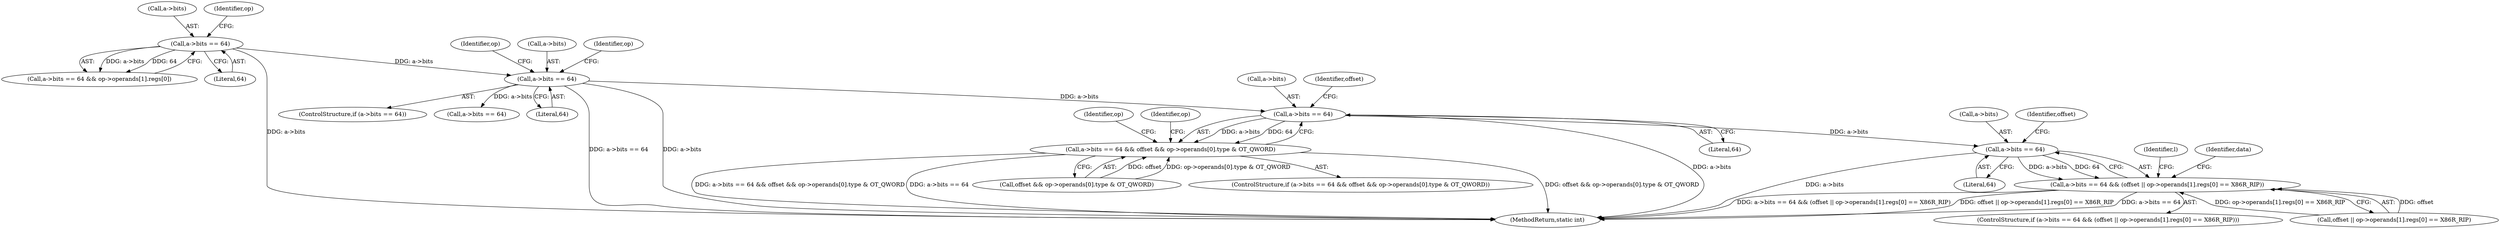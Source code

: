 digraph "0_radare2_f17bfd9f1da05f30f23a4dd05e9d2363e1406948@pointer" {
"1002864" [label="(Call,a->bits == 64)"];
"1002354" [label="(Call,a->bits == 64)"];
"1002173" [label="(Call,a->bits == 64)"];
"1002863" [label="(Call,a->bits == 64 && offset && op->operands[0].type & OT_QWORD)"];
"1003142" [label="(Call,a->bits == 64)"];
"1003141" [label="(Call,a->bits == 64 && (offset || op->operands[1].regs[0] == X86R_RIP))"];
"1002478" [label="(Identifier,op)"];
"1002355" [label="(Call,a->bits)"];
"1002980" [label="(Identifier,op)"];
"1003216" [label="(MethodReturn,static int)"];
"1002353" [label="(ControlStructure,if (a->bits == 64))"];
"1003142" [label="(Call,a->bits == 64)"];
"1003140" [label="(ControlStructure,if (a->bits == 64 && (offset || op->operands[1].regs[0] == X86R_RIP)))"];
"1003215" [label="(Identifier,l)"];
"1002177" [label="(Literal,64)"];
"1002868" [label="(Literal,64)"];
"1003163" [label="(Identifier,data)"];
"1002172" [label="(Call,a->bits == 64 && op->operands[1].regs[0])"];
"1002862" [label="(ControlStructure,if (a->bits == 64 && offset && op->operands[0].type & OT_QWORD))"];
"1002870" [label="(Identifier,offset)"];
"1002173" [label="(Call,a->bits == 64)"];
"1002354" [label="(Call,a->bits == 64)"];
"1002863" [label="(Call,a->bits == 64 && offset && op->operands[0].type & OT_QWORD)"];
"1002865" [label="(Call,a->bits)"];
"1002550" [label="(Call,a->bits == 64)"];
"1003147" [label="(Call,offset || op->operands[1].regs[0] == X86R_RIP)"];
"1002869" [label="(Call,offset && op->operands[0].type & OT_QWORD)"];
"1002887" [label="(Identifier,op)"];
"1003146" [label="(Literal,64)"];
"1003143" [label="(Call,a->bits)"];
"1003141" [label="(Call,a->bits == 64 && (offset || op->operands[1].regs[0] == X86R_RIP))"];
"1002358" [label="(Literal,64)"];
"1002864" [label="(Call,a->bits == 64)"];
"1002174" [label="(Call,a->bits)"];
"1002182" [label="(Identifier,op)"];
"1003148" [label="(Identifier,offset)"];
"1002365" [label="(Identifier,op)"];
"1002864" -> "1002863"  [label="AST: "];
"1002864" -> "1002868"  [label="CFG: "];
"1002865" -> "1002864"  [label="AST: "];
"1002868" -> "1002864"  [label="AST: "];
"1002870" -> "1002864"  [label="CFG: "];
"1002863" -> "1002864"  [label="CFG: "];
"1002864" -> "1003216"  [label="DDG: a->bits"];
"1002864" -> "1002863"  [label="DDG: a->bits"];
"1002864" -> "1002863"  [label="DDG: 64"];
"1002354" -> "1002864"  [label="DDG: a->bits"];
"1002864" -> "1003142"  [label="DDG: a->bits"];
"1002354" -> "1002353"  [label="AST: "];
"1002354" -> "1002358"  [label="CFG: "];
"1002355" -> "1002354"  [label="AST: "];
"1002358" -> "1002354"  [label="AST: "];
"1002365" -> "1002354"  [label="CFG: "];
"1002478" -> "1002354"  [label="CFG: "];
"1002354" -> "1003216"  [label="DDG: a->bits == 64"];
"1002354" -> "1003216"  [label="DDG: a->bits"];
"1002173" -> "1002354"  [label="DDG: a->bits"];
"1002354" -> "1002550"  [label="DDG: a->bits"];
"1002173" -> "1002172"  [label="AST: "];
"1002173" -> "1002177"  [label="CFG: "];
"1002174" -> "1002173"  [label="AST: "];
"1002177" -> "1002173"  [label="AST: "];
"1002182" -> "1002173"  [label="CFG: "];
"1002172" -> "1002173"  [label="CFG: "];
"1002173" -> "1003216"  [label="DDG: a->bits"];
"1002173" -> "1002172"  [label="DDG: a->bits"];
"1002173" -> "1002172"  [label="DDG: 64"];
"1002863" -> "1002862"  [label="AST: "];
"1002863" -> "1002869"  [label="CFG: "];
"1002869" -> "1002863"  [label="AST: "];
"1002887" -> "1002863"  [label="CFG: "];
"1002980" -> "1002863"  [label="CFG: "];
"1002863" -> "1003216"  [label="DDG: a->bits == 64"];
"1002863" -> "1003216"  [label="DDG: offset && op->operands[0].type & OT_QWORD"];
"1002863" -> "1003216"  [label="DDG: a->bits == 64 && offset && op->operands[0].type & OT_QWORD"];
"1002869" -> "1002863"  [label="DDG: offset"];
"1002869" -> "1002863"  [label="DDG: op->operands[0].type & OT_QWORD"];
"1003142" -> "1003141"  [label="AST: "];
"1003142" -> "1003146"  [label="CFG: "];
"1003143" -> "1003142"  [label="AST: "];
"1003146" -> "1003142"  [label="AST: "];
"1003148" -> "1003142"  [label="CFG: "];
"1003141" -> "1003142"  [label="CFG: "];
"1003142" -> "1003216"  [label="DDG: a->bits"];
"1003142" -> "1003141"  [label="DDG: a->bits"];
"1003142" -> "1003141"  [label="DDG: 64"];
"1003141" -> "1003140"  [label="AST: "];
"1003141" -> "1003147"  [label="CFG: "];
"1003147" -> "1003141"  [label="AST: "];
"1003163" -> "1003141"  [label="CFG: "];
"1003215" -> "1003141"  [label="CFG: "];
"1003141" -> "1003216"  [label="DDG: a->bits == 64 && (offset || op->operands[1].regs[0] == X86R_RIP)"];
"1003141" -> "1003216"  [label="DDG: offset || op->operands[1].regs[0] == X86R_RIP"];
"1003141" -> "1003216"  [label="DDG: a->bits == 64"];
"1003147" -> "1003141"  [label="DDG: offset"];
"1003147" -> "1003141"  [label="DDG: op->operands[1].regs[0] == X86R_RIP"];
}
